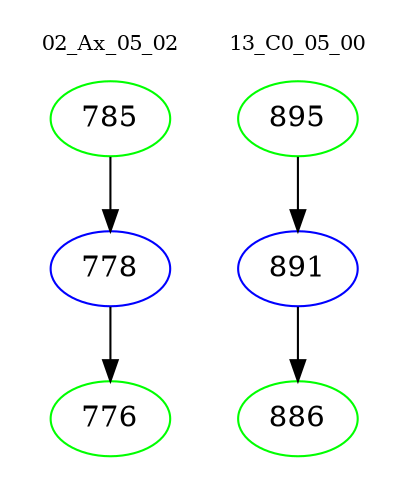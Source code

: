 digraph{
subgraph cluster_0 {
color = white
label = "02_Ax_05_02";
fontsize=10;
T0_785 [label="785", color="green"]
T0_785 -> T0_778 [color="black"]
T0_778 [label="778", color="blue"]
T0_778 -> T0_776 [color="black"]
T0_776 [label="776", color="green"]
}
subgraph cluster_1 {
color = white
label = "13_C0_05_00";
fontsize=10;
T1_895 [label="895", color="green"]
T1_895 -> T1_891 [color="black"]
T1_891 [label="891", color="blue"]
T1_891 -> T1_886 [color="black"]
T1_886 [label="886", color="green"]
}
}

